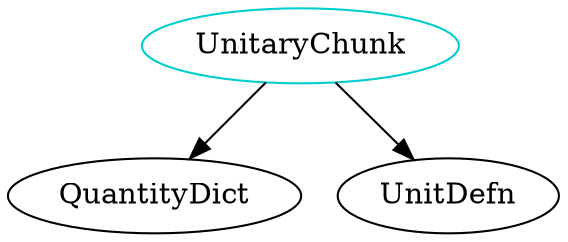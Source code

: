 digraph unitarychunk{
UnitaryChunk -> QuantityDict;
UnitaryChunk -> UnitDefn;
UnitaryChunk	[shape=oval, color=cyan3, label="UnitaryChunk"];
}

